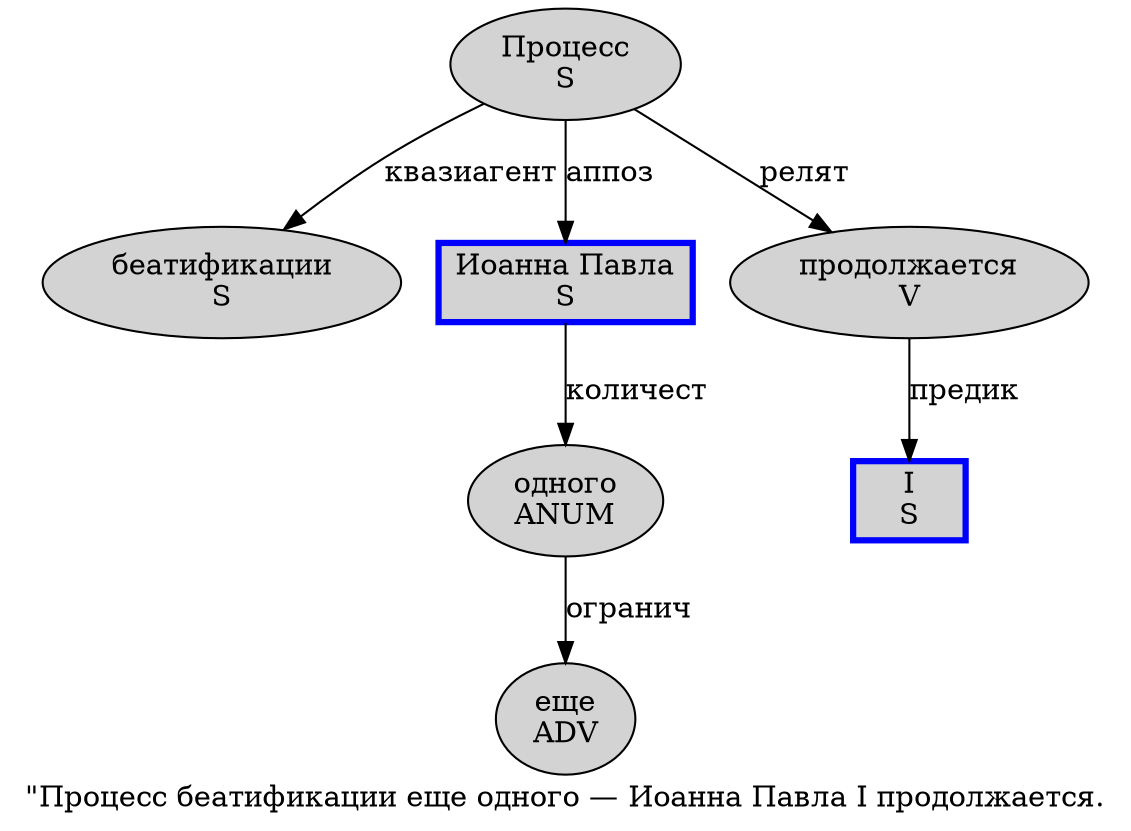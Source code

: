 digraph SENTENCE_1557 {
	graph [label="\"Процесс беатификации еще одного — Иоанна Павла I продолжается."]
	node [style=filled]
		1 [label="Процесс
S" color="" fillcolor=lightgray penwidth=1 shape=ellipse]
		2 [label="беатификации
S" color="" fillcolor=lightgray penwidth=1 shape=ellipse]
		3 [label="еще
ADV" color="" fillcolor=lightgray penwidth=1 shape=ellipse]
		4 [label="одного
ANUM" color="" fillcolor=lightgray penwidth=1 shape=ellipse]
		6 [label="Иоанна Павла
S" color=blue fillcolor=lightgray penwidth=3 shape=box]
		7 [label="I
S" color=blue fillcolor=lightgray penwidth=3 shape=box]
		8 [label="продолжается
V" color="" fillcolor=lightgray penwidth=1 shape=ellipse]
			1 -> 2 [label="квазиагент"]
			1 -> 6 [label="аппоз"]
			1 -> 8 [label="релят"]
			6 -> 4 [label="количест"]
			8 -> 7 [label="предик"]
			4 -> 3 [label="огранич"]
}